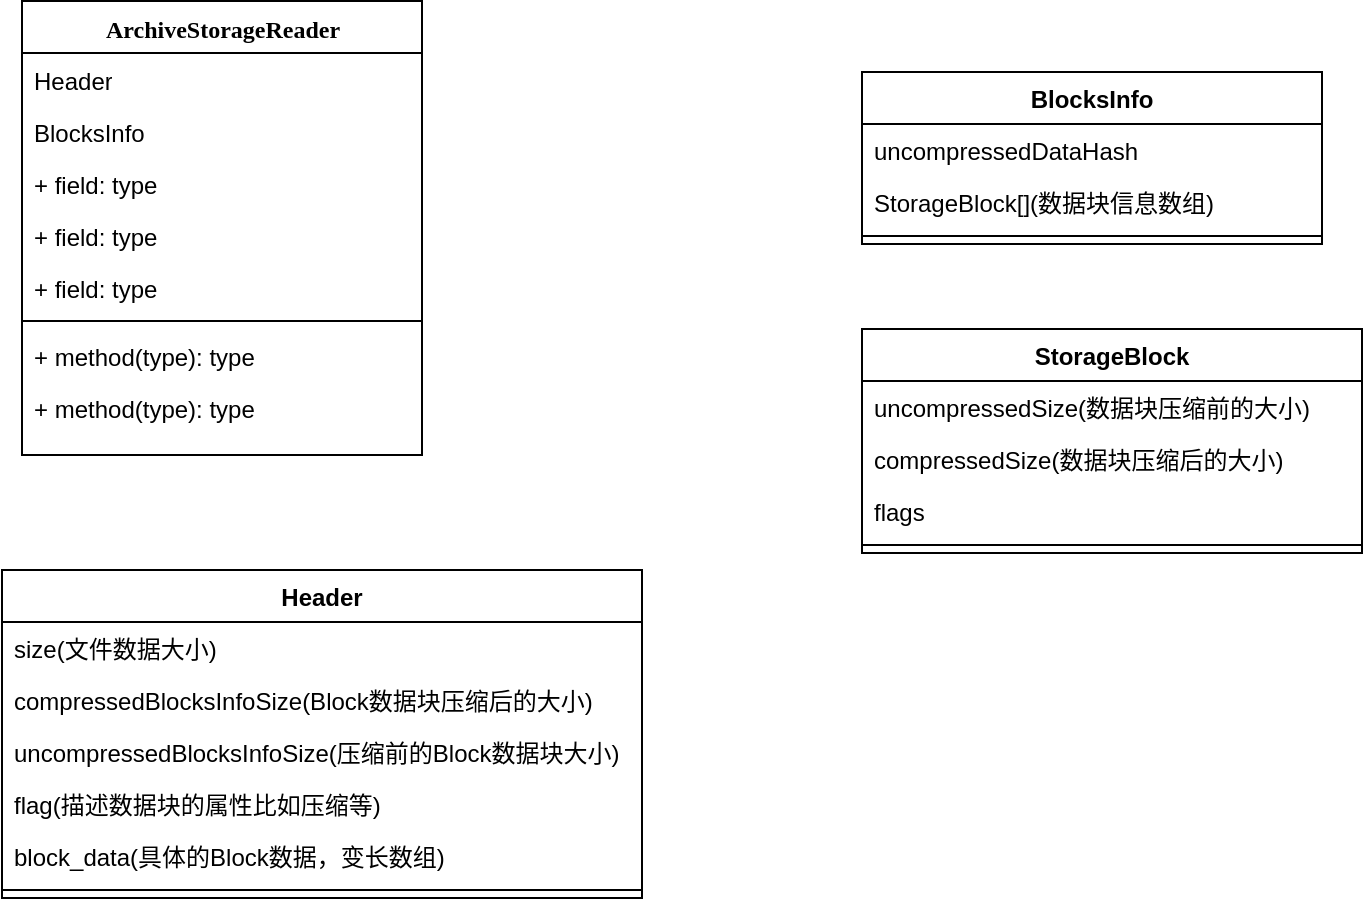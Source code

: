 <mxfile version="10.6.7" type="github"><diagram name="Page-1" id="9f46799a-70d6-7492-0946-bef42562c5a5"><mxGraphModel dx="1394" dy="805" grid="1" gridSize="10" guides="1" tooltips="1" connect="1" arrows="1" fold="1" page="1" pageScale="1" pageWidth="1100" pageHeight="850" background="#ffffff" math="0" shadow="0"><root><mxCell id="0"/><mxCell id="1" parent="0"/><mxCell id="78961159f06e98e8-17" value="ArchiveStorageReader" style="swimlane;html=1;fontStyle=1;align=center;verticalAlign=top;childLayout=stackLayout;horizontal=1;startSize=26;horizontalStack=0;resizeParent=1;resizeLast=0;collapsible=1;marginBottom=0;swimlaneFillColor=#ffffff;rounded=0;shadow=0;comic=0;labelBackgroundColor=none;strokeColor=#000000;strokeWidth=1;fillColor=none;fontFamily=Verdana;fontSize=12;fontColor=#000000;" parent="1" vertex="1"><mxGeometry x="90" y="119.5" width="200" height="227" as="geometry"/></mxCell><mxCell id="78961159f06e98e8-21" value="Header" style="text;html=1;strokeColor=none;fillColor=none;align=left;verticalAlign=top;spacingLeft=4;spacingRight=4;whiteSpace=wrap;overflow=hidden;rotatable=0;points=[[0,0.5],[1,0.5]];portConstraint=eastwest;" parent="78961159f06e98e8-17" vertex="1"><mxGeometry y="26" width="200" height="26" as="geometry"/></mxCell><mxCell id="78961159f06e98e8-23" value="BlocksInfo" style="text;html=1;strokeColor=none;fillColor=none;align=left;verticalAlign=top;spacingLeft=4;spacingRight=4;whiteSpace=wrap;overflow=hidden;rotatable=0;points=[[0,0.5],[1,0.5]];portConstraint=eastwest;" parent="78961159f06e98e8-17" vertex="1"><mxGeometry y="52" width="200" height="26" as="geometry"/></mxCell><mxCell id="78961159f06e98e8-25" value="+ field: type" style="text;html=1;strokeColor=none;fillColor=none;align=left;verticalAlign=top;spacingLeft=4;spacingRight=4;whiteSpace=wrap;overflow=hidden;rotatable=0;points=[[0,0.5],[1,0.5]];portConstraint=eastwest;" parent="78961159f06e98e8-17" vertex="1"><mxGeometry y="78" width="200" height="26" as="geometry"/></mxCell><mxCell id="78961159f06e98e8-26" value="+ field: type" style="text;html=1;strokeColor=none;fillColor=none;align=left;verticalAlign=top;spacingLeft=4;spacingRight=4;whiteSpace=wrap;overflow=hidden;rotatable=0;points=[[0,0.5],[1,0.5]];portConstraint=eastwest;" parent="78961159f06e98e8-17" vertex="1"><mxGeometry y="104" width="200" height="26" as="geometry"/></mxCell><mxCell id="78961159f06e98e8-24" value="+ field: type" style="text;html=1;strokeColor=none;fillColor=none;align=left;verticalAlign=top;spacingLeft=4;spacingRight=4;whiteSpace=wrap;overflow=hidden;rotatable=0;points=[[0,0.5],[1,0.5]];portConstraint=eastwest;" parent="78961159f06e98e8-17" vertex="1"><mxGeometry y="130" width="200" height="26" as="geometry"/></mxCell><mxCell id="78961159f06e98e8-19" value="" style="line;html=1;strokeWidth=1;fillColor=none;align=left;verticalAlign=middle;spacingTop=-1;spacingLeft=3;spacingRight=3;rotatable=0;labelPosition=right;points=[];portConstraint=eastwest;" parent="78961159f06e98e8-17" vertex="1"><mxGeometry y="156" width="200" height="8" as="geometry"/></mxCell><mxCell id="78961159f06e98e8-20" value="+ method(type): type" style="text;html=1;strokeColor=none;fillColor=none;align=left;verticalAlign=top;spacingLeft=4;spacingRight=4;whiteSpace=wrap;overflow=hidden;rotatable=0;points=[[0,0.5],[1,0.5]];portConstraint=eastwest;" parent="78961159f06e98e8-17" vertex="1"><mxGeometry y="164" width="200" height="26" as="geometry"/></mxCell><mxCell id="78961159f06e98e8-27" value="+ method(type): type" style="text;html=1;strokeColor=none;fillColor=none;align=left;verticalAlign=top;spacingLeft=4;spacingRight=4;whiteSpace=wrap;overflow=hidden;rotatable=0;points=[[0,0.5],[1,0.5]];portConstraint=eastwest;" parent="78961159f06e98e8-17" vertex="1"><mxGeometry y="190" width="200" height="26" as="geometry"/></mxCell><mxCell id="H7Ohms2Mga-NkrCuYr1O-2" value="Header" style="swimlane;fontStyle=1;align=center;verticalAlign=top;childLayout=stackLayout;horizontal=1;startSize=26;horizontalStack=0;resizeParent=1;resizeParentMax=0;resizeLast=0;collapsible=1;marginBottom=0;" vertex="1" parent="1"><mxGeometry x="80" y="404" width="320" height="164" as="geometry"/></mxCell><mxCell id="H7Ohms2Mga-NkrCuYr1O-3" value="size(文件数据大小)" style="text;strokeColor=none;fillColor=none;align=left;verticalAlign=top;spacingLeft=4;spacingRight=4;overflow=hidden;rotatable=0;points=[[0,0.5],[1,0.5]];portConstraint=eastwest;" vertex="1" parent="H7Ohms2Mga-NkrCuYr1O-2"><mxGeometry y="26" width="320" height="26" as="geometry"/></mxCell><mxCell id="H7Ohms2Mga-NkrCuYr1O-8" value="compressedBlocksInfoSize(Block数据块压缩后的大小)" style="text;strokeColor=none;fillColor=none;align=left;verticalAlign=top;spacingLeft=4;spacingRight=4;overflow=hidden;rotatable=0;points=[[0,0.5],[1,0.5]];portConstraint=eastwest;" vertex="1" parent="H7Ohms2Mga-NkrCuYr1O-2"><mxGeometry y="52" width="320" height="26" as="geometry"/></mxCell><mxCell id="H7Ohms2Mga-NkrCuYr1O-7" value="uncompressedBlocksInfoSize(压缩前的Block数据块大小)" style="text;strokeColor=none;fillColor=none;align=left;verticalAlign=top;spacingLeft=4;spacingRight=4;overflow=hidden;rotatable=0;points=[[0,0.5],[1,0.5]];portConstraint=eastwest;" vertex="1" parent="H7Ohms2Mga-NkrCuYr1O-2"><mxGeometry y="78" width="320" height="26" as="geometry"/></mxCell><mxCell id="H7Ohms2Mga-NkrCuYr1O-9" value="flag(描述数据块的属性比如压缩等)" style="text;strokeColor=none;fillColor=none;align=left;verticalAlign=top;spacingLeft=4;spacingRight=4;overflow=hidden;rotatable=0;points=[[0,0.5],[1,0.5]];portConstraint=eastwest;" vertex="1" parent="H7Ohms2Mga-NkrCuYr1O-2"><mxGeometry y="104" width="320" height="26" as="geometry"/></mxCell><mxCell id="H7Ohms2Mga-NkrCuYr1O-10" value="block_data(具体的Block数据，变长数组)" style="text;strokeColor=none;fillColor=none;align=left;verticalAlign=top;spacingLeft=4;spacingRight=4;overflow=hidden;rotatable=0;points=[[0,0.5],[1,0.5]];portConstraint=eastwest;" vertex="1" parent="H7Ohms2Mga-NkrCuYr1O-2"><mxGeometry y="130" width="320" height="26" as="geometry"/></mxCell><mxCell id="H7Ohms2Mga-NkrCuYr1O-4" value="" style="line;strokeWidth=1;fillColor=none;align=left;verticalAlign=middle;spacingTop=-1;spacingLeft=3;spacingRight=3;rotatable=0;labelPosition=right;points=[];portConstraint=eastwest;" vertex="1" parent="H7Ohms2Mga-NkrCuYr1O-2"><mxGeometry y="156" width="320" height="8" as="geometry"/></mxCell><mxCell id="H7Ohms2Mga-NkrCuYr1O-11" value="StorageBlock" style="swimlane;fontStyle=1;align=center;verticalAlign=top;childLayout=stackLayout;horizontal=1;startSize=26;horizontalStack=0;resizeParent=1;resizeParentMax=0;resizeLast=0;collapsible=1;marginBottom=0;" vertex="1" parent="1"><mxGeometry x="510" y="283.5" width="250" height="112" as="geometry"/></mxCell><mxCell id="H7Ohms2Mga-NkrCuYr1O-12" value="uncompressedSize(数据块压缩前的大小)" style="text;strokeColor=none;fillColor=none;align=left;verticalAlign=top;spacingLeft=4;spacingRight=4;overflow=hidden;rotatable=0;points=[[0,0.5],[1,0.5]];portConstraint=eastwest;" vertex="1" parent="H7Ohms2Mga-NkrCuYr1O-11"><mxGeometry y="26" width="250" height="26" as="geometry"/></mxCell><mxCell id="H7Ohms2Mga-NkrCuYr1O-15" value="compressedSize(数据块压缩后的大小)" style="text;strokeColor=none;fillColor=none;align=left;verticalAlign=top;spacingLeft=4;spacingRight=4;overflow=hidden;rotatable=0;points=[[0,0.5],[1,0.5]];portConstraint=eastwest;" vertex="1" parent="H7Ohms2Mga-NkrCuYr1O-11"><mxGeometry y="52" width="250" height="26" as="geometry"/></mxCell><mxCell id="H7Ohms2Mga-NkrCuYr1O-16" value="flags" style="text;strokeColor=none;fillColor=none;align=left;verticalAlign=top;spacingLeft=4;spacingRight=4;overflow=hidden;rotatable=0;points=[[0,0.5],[1,0.5]];portConstraint=eastwest;" vertex="1" parent="H7Ohms2Mga-NkrCuYr1O-11"><mxGeometry y="78" width="250" height="26" as="geometry"/></mxCell><mxCell id="H7Ohms2Mga-NkrCuYr1O-13" value="" style="line;strokeWidth=1;fillColor=none;align=left;verticalAlign=middle;spacingTop=-1;spacingLeft=3;spacingRight=3;rotatable=0;labelPosition=right;points=[];portConstraint=eastwest;" vertex="1" parent="H7Ohms2Mga-NkrCuYr1O-11"><mxGeometry y="104" width="250" height="8" as="geometry"/></mxCell><mxCell id="H7Ohms2Mga-NkrCuYr1O-17" value="BlocksInfo" style="swimlane;fontStyle=1;align=center;verticalAlign=top;childLayout=stackLayout;horizontal=1;startSize=26;horizontalStack=0;resizeParent=1;resizeParentMax=0;resizeLast=0;collapsible=1;marginBottom=0;" vertex="1" parent="1"><mxGeometry x="510" y="155" width="230" height="86" as="geometry"/></mxCell><mxCell id="H7Ohms2Mga-NkrCuYr1O-18" value="uncompressedDataHash" style="text;strokeColor=none;fillColor=none;align=left;verticalAlign=top;spacingLeft=4;spacingRight=4;overflow=hidden;rotatable=0;points=[[0,0.5],[1,0.5]];portConstraint=eastwest;" vertex="1" parent="H7Ohms2Mga-NkrCuYr1O-17"><mxGeometry y="26" width="230" height="26" as="geometry"/></mxCell><mxCell id="H7Ohms2Mga-NkrCuYr1O-21" value="StorageBlock[](数据块信息数组)" style="text;strokeColor=none;fillColor=none;align=left;verticalAlign=top;spacingLeft=4;spacingRight=4;overflow=hidden;rotatable=0;points=[[0,0.5],[1,0.5]];portConstraint=eastwest;" vertex="1" parent="H7Ohms2Mga-NkrCuYr1O-17"><mxGeometry y="52" width="230" height="26" as="geometry"/></mxCell><mxCell id="H7Ohms2Mga-NkrCuYr1O-19" value="" style="line;strokeWidth=1;fillColor=none;align=left;verticalAlign=middle;spacingTop=-1;spacingLeft=3;spacingRight=3;rotatable=0;labelPosition=right;points=[];portConstraint=eastwest;" vertex="1" parent="H7Ohms2Mga-NkrCuYr1O-17"><mxGeometry y="78" width="230" height="8" as="geometry"/></mxCell></root></mxGraphModel></diagram></mxfile>